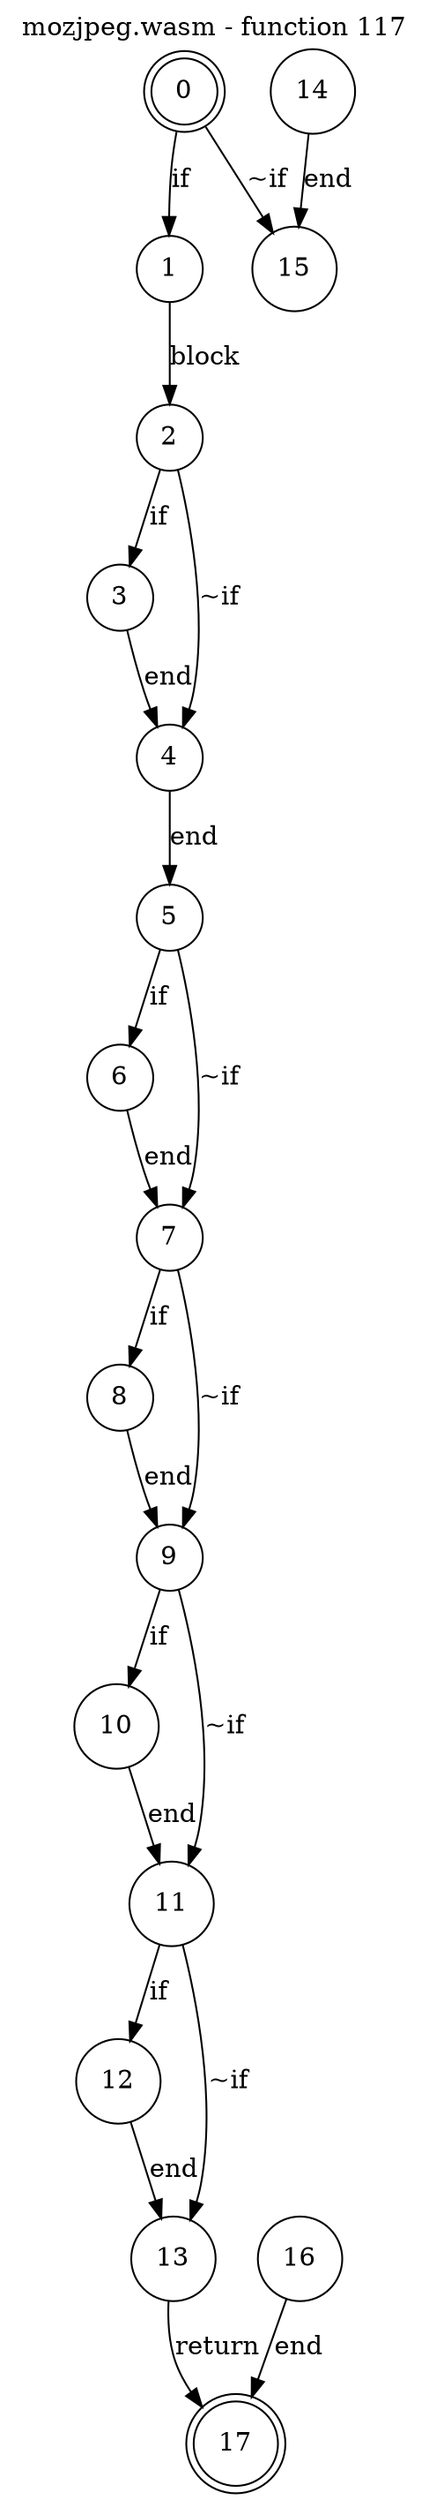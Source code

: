 digraph finite_state_machine {
    label = "mozjpeg.wasm - function 117"
    labelloc =  t
    labelfontsize = 16
    labelfontcolor = black
    labelfontname = "Helvetica"
    node [shape = doublecircle]; 0 17;
    node [shape = circle];
    0 -> 1[label = "if"];
    0 -> 15[label = "~if"];
    1 -> 2[label = "block"];
    2 -> 3[label = "if"];
    2 -> 4[label = "~if"];
    3 -> 4[label = "end"];
    4 -> 5[label = "end"];
    5 -> 6[label = "if"];
    5 -> 7[label = "~if"];
    6 -> 7[label = "end"];
    7 -> 8[label = "if"];
    7 -> 9[label = "~if"];
    8 -> 9[label = "end"];
    9 -> 10[label = "if"];
    9 -> 11[label = "~if"];
    10 -> 11[label = "end"];
    11 -> 12[label = "if"];
    11 -> 13[label = "~if"];
    12 -> 13[label = "end"];
    13 -> 17[label = "return"];
    14 -> 15[label = "end"];
    16 -> 17[label = "end"];
}
